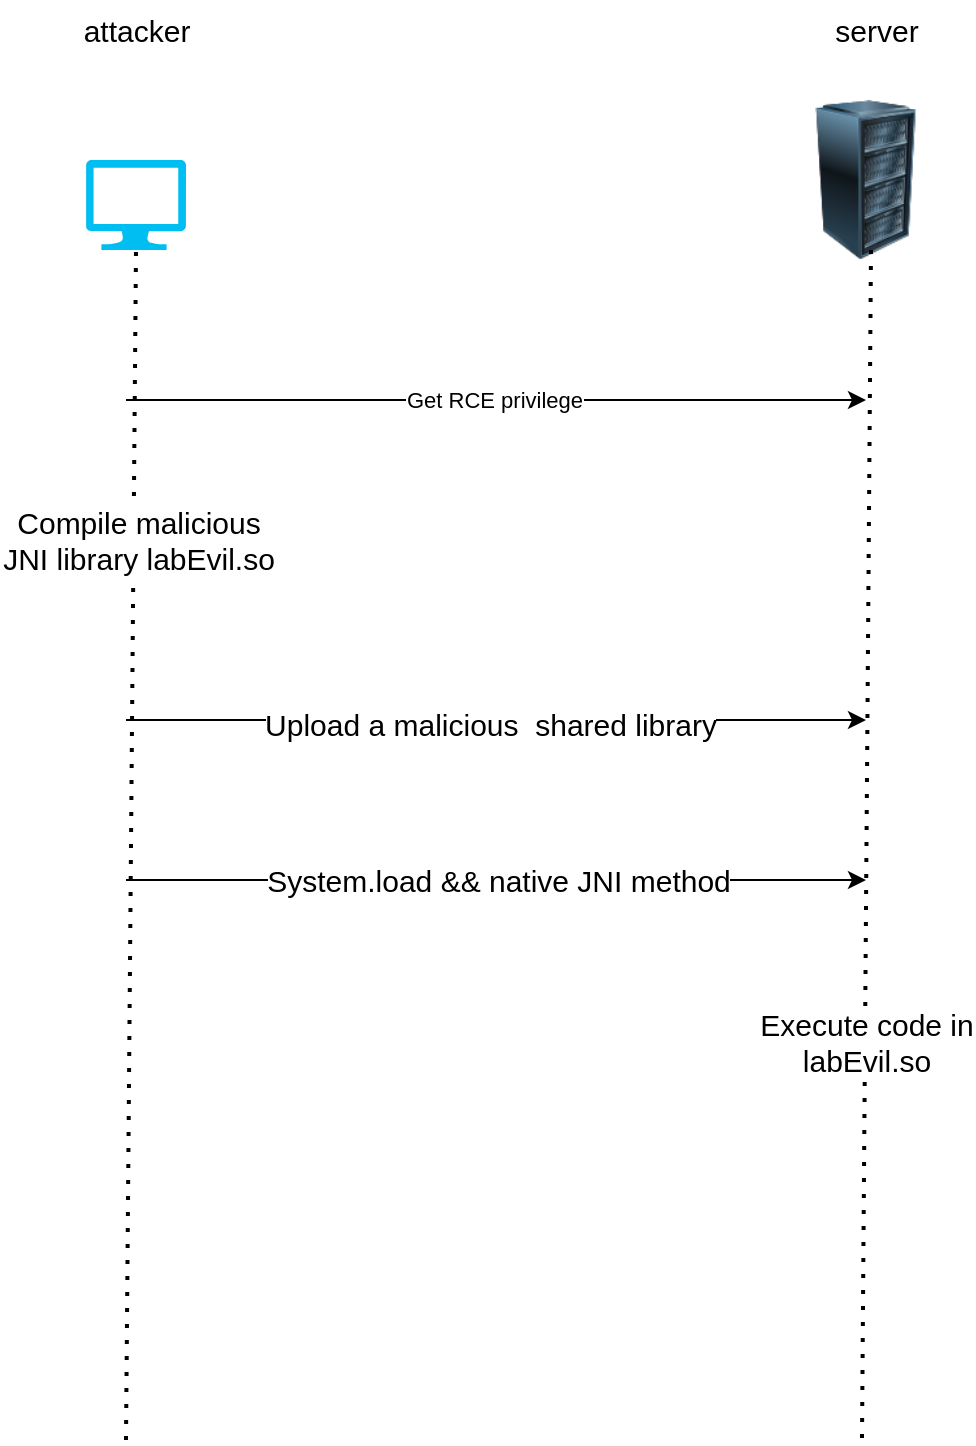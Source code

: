 <mxfile version="22.1.4" type="github">
  <diagram name="Page-1" id="_Xgtk4nZSMRK2YnKVQfe">
    <mxGraphModel dx="744" dy="391" grid="1" gridSize="10" guides="1" tooltips="1" connect="1" arrows="1" fold="1" page="1" pageScale="1" pageWidth="2339" pageHeight="3300" math="0" shadow="0">
      <root>
        <mxCell id="0" />
        <mxCell id="1" parent="0" />
        <mxCell id="7b_6rp1LaQrdvrSjYge6-1" value="" style="verticalLabelPosition=bottom;html=1;verticalAlign=top;align=center;strokeColor=none;fillColor=#00BEF2;shape=mxgraph.azure.computer;pointerEvents=1;" parent="1" vertex="1">
          <mxGeometry x="360" y="240" width="50" height="45" as="geometry" />
        </mxCell>
        <mxCell id="7b_6rp1LaQrdvrSjYge6-2" value="" style="image;html=1;image=img/lib/clip_art/computers/Server_Rack_128x128.png" parent="1" vertex="1">
          <mxGeometry x="710" y="210" width="80" height="80" as="geometry" />
        </mxCell>
        <mxCell id="7b_6rp1LaQrdvrSjYge6-4" value="" style="endArrow=none;dashed=1;html=1;dashPattern=1 3;strokeWidth=2;rounded=0;entryX=0.5;entryY=1;entryDx=0;entryDy=0;entryPerimeter=0;" parent="1" target="7b_6rp1LaQrdvrSjYge6-1" edge="1">
          <mxGeometry width="50" height="50" relative="1" as="geometry">
            <mxPoint x="380" y="880" as="sourcePoint" />
            <mxPoint x="820" y="500" as="targetPoint" />
          </mxGeometry>
        </mxCell>
        <mxCell id="7b_6rp1LaQrdvrSjYge6-8" value="&lt;font style=&quot;font-size: 15px;&quot;&gt;Compile malicious &lt;br&gt;JNI library labEvil.so&lt;/font&gt;" style="edgeLabel;html=1;align=center;verticalAlign=middle;resizable=0;points=[];" parent="7b_6rp1LaQrdvrSjYge6-4" vertex="1" connectable="0">
          <mxGeometry x="0.745" y="4" relative="1" as="geometry">
            <mxPoint x="5" y="69" as="offset" />
          </mxGeometry>
        </mxCell>
        <mxCell id="7b_6rp1LaQrdvrSjYge6-5" value="" style="endArrow=none;dashed=1;html=1;dashPattern=1 3;strokeWidth=2;rounded=0;entryX=0.5;entryY=1;entryDx=0;entryDy=0;entryPerimeter=0;" parent="1" edge="1">
          <mxGeometry width="50" height="50" relative="1" as="geometry">
            <mxPoint x="748" y="879" as="sourcePoint" />
            <mxPoint x="752.5" y="284" as="targetPoint" />
          </mxGeometry>
        </mxCell>
        <mxCell id="7b_6rp1LaQrdvrSjYge6-14" value="&lt;font style=&quot;font-size: 15px;&quot;&gt;Execute code in&lt;br&gt;labEvil.so&lt;/font&gt;" style="edgeLabel;html=1;align=center;verticalAlign=middle;resizable=0;points=[];" parent="7b_6rp1LaQrdvrSjYge6-5" vertex="1" connectable="0">
          <mxGeometry x="-0.332" relative="1" as="geometry">
            <mxPoint as="offset" />
          </mxGeometry>
        </mxCell>
        <mxCell id="7b_6rp1LaQrdvrSjYge6-6" value="" style="endArrow=classic;html=1;rounded=0;" parent="1" edge="1">
          <mxGeometry width="50" height="50" relative="1" as="geometry">
            <mxPoint x="380" y="520" as="sourcePoint" />
            <mxPoint x="750" y="520" as="targetPoint" />
          </mxGeometry>
        </mxCell>
        <mxCell id="7b_6rp1LaQrdvrSjYge6-7" value="&lt;font style=&quot;font-size: 15px;&quot;&gt;Upload a malicious&amp;nbsp; shared library&lt;/font&gt;" style="edgeLabel;html=1;align=center;verticalAlign=middle;resizable=0;points=[];" parent="7b_6rp1LaQrdvrSjYge6-6" vertex="1" connectable="0">
          <mxGeometry x="-0.018" y="-2" relative="1" as="geometry">
            <mxPoint as="offset" />
          </mxGeometry>
        </mxCell>
        <mxCell id="7b_6rp1LaQrdvrSjYge6-12" value="" style="endArrow=classic;html=1;rounded=0;" parent="1" edge="1">
          <mxGeometry width="50" height="50" relative="1" as="geometry">
            <mxPoint x="380" y="600" as="sourcePoint" />
            <mxPoint x="750" y="600" as="targetPoint" />
          </mxGeometry>
        </mxCell>
        <mxCell id="7b_6rp1LaQrdvrSjYge6-13" value="&lt;font style=&quot;font-size: 15px;&quot;&gt;System.load &amp;amp;&amp;amp; native JNI method&lt;/font&gt;" style="edgeLabel;html=1;align=center;verticalAlign=middle;resizable=0;points=[];" parent="7b_6rp1LaQrdvrSjYge6-12" vertex="1" connectable="0">
          <mxGeometry x="0.004" relative="1" as="geometry">
            <mxPoint as="offset" />
          </mxGeometry>
        </mxCell>
        <mxCell id="7b_6rp1LaQrdvrSjYge6-15" value="&lt;font style=&quot;font-size: 15px;&quot;&gt;attacker&lt;/font&gt;" style="text;html=1;align=center;verticalAlign=middle;resizable=0;points=[];autosize=1;strokeColor=none;fillColor=none;" parent="1" vertex="1">
          <mxGeometry x="350" y="160" width="70" height="30" as="geometry" />
        </mxCell>
        <mxCell id="7b_6rp1LaQrdvrSjYge6-16" value="&lt;span style=&quot;font-size: 15px;&quot;&gt;server&lt;/span&gt;" style="text;html=1;align=center;verticalAlign=middle;resizable=0;points=[];autosize=1;strokeColor=none;fillColor=none;" parent="1" vertex="1">
          <mxGeometry x="725" y="160" width="60" height="30" as="geometry" />
        </mxCell>
        <mxCell id="zMS6yQENo6vsAql-A4cb-1" value="" style="endArrow=classic;html=1;rounded=0;" edge="1" parent="1">
          <mxGeometry width="50" height="50" relative="1" as="geometry">
            <mxPoint x="380" y="360" as="sourcePoint" />
            <mxPoint x="750" y="360" as="targetPoint" />
          </mxGeometry>
        </mxCell>
        <mxCell id="zMS6yQENo6vsAql-A4cb-2" value="Get RCE privilege" style="edgeLabel;html=1;align=center;verticalAlign=middle;resizable=0;points=[];" vertex="1" connectable="0" parent="zMS6yQENo6vsAql-A4cb-1">
          <mxGeometry x="-0.006" relative="1" as="geometry">
            <mxPoint as="offset" />
          </mxGeometry>
        </mxCell>
      </root>
    </mxGraphModel>
  </diagram>
</mxfile>
